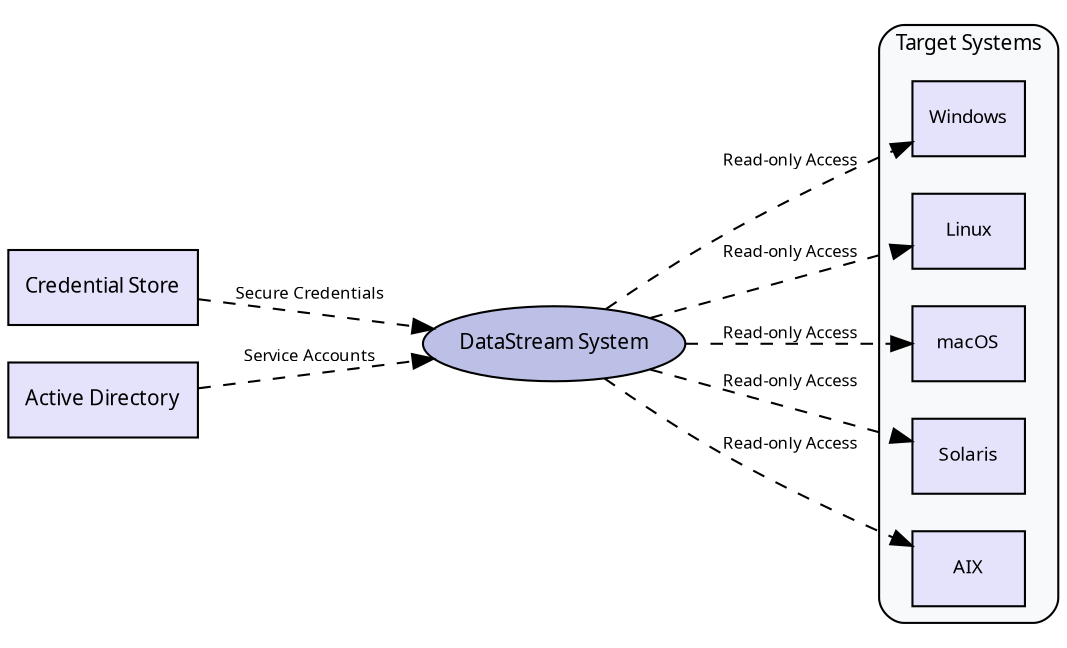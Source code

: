 digraph agentlessDataCollection {
    rankdir=LR
    node [fontname="Calibri" fontsize=10]
    edge [fontname="Calibri" fontsize=8]

    // DataStream System - rounded rectangle
    DS [label="DataStream System" shape=ellipse style=filled fillcolor="#BCC0E7" fontname="Calibri" fontsize=10]
    
    // Credential systems
    CS [label="Credential Store" shape=box style=filled fillcolor="#E5E2FB" fontname="Calibri" fontsize=10]
    AD [label="Active Directory" shape=box style=filled fillcolor="#E5E2FB" fontname="Calibri" fontsize=10]
    
    // Target Systems subgraph
    subgraph cluster_targets {
        label="Target Systems"
        style="rounded,filled"
        fillcolor="#f8f9fa"
        fontname="Calibri"
        fontsize=10
        
        W [label="Windows" shape=box style=filled fillcolor="#E5E2FB" fontname="Calibri" fontsize=9]
        L [label="Linux" shape=box style=filled fillcolor="#E5E2FB" fontname="Calibri" fontsize=9]
        M [label="macOS" shape=box style=filled fillcolor="#E5E2FB" fontname="Calibri" fontsize=9]
        S [label="Solaris" shape=box style=filled fillcolor="#E5E2FB" fontname="Calibri" fontsize=9]
        A [label="AIX" shape=box style=filled fillcolor="#E5E2FB" fontname="Calibri" fontsize=9]
    }

    // Dotted connections with labels
    CS -> DS [style=dashed label="Secure Credentials" fontsize=8]
    AD -> DS [style=dashed label="Service Accounts" fontsize=8]
    
    DS -> W [style=dashed label="Read-only Access" fontsize=8]
    DS -> L [style=dashed label="Read-only Access" fontsize=8]
    DS -> M [style=dashed label="Read-only Access" fontsize=8]
    DS -> S [style=dashed label="Read-only Access" fontsize=8]
    DS -> A [style=dashed label="Read-only Access" fontsize=8]
}